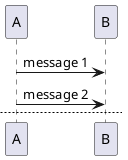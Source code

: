@startuml
A -> B : message 1
A -> B : message 2
newpage
A -> B : message 3
A -> B : message 4
@enduml
